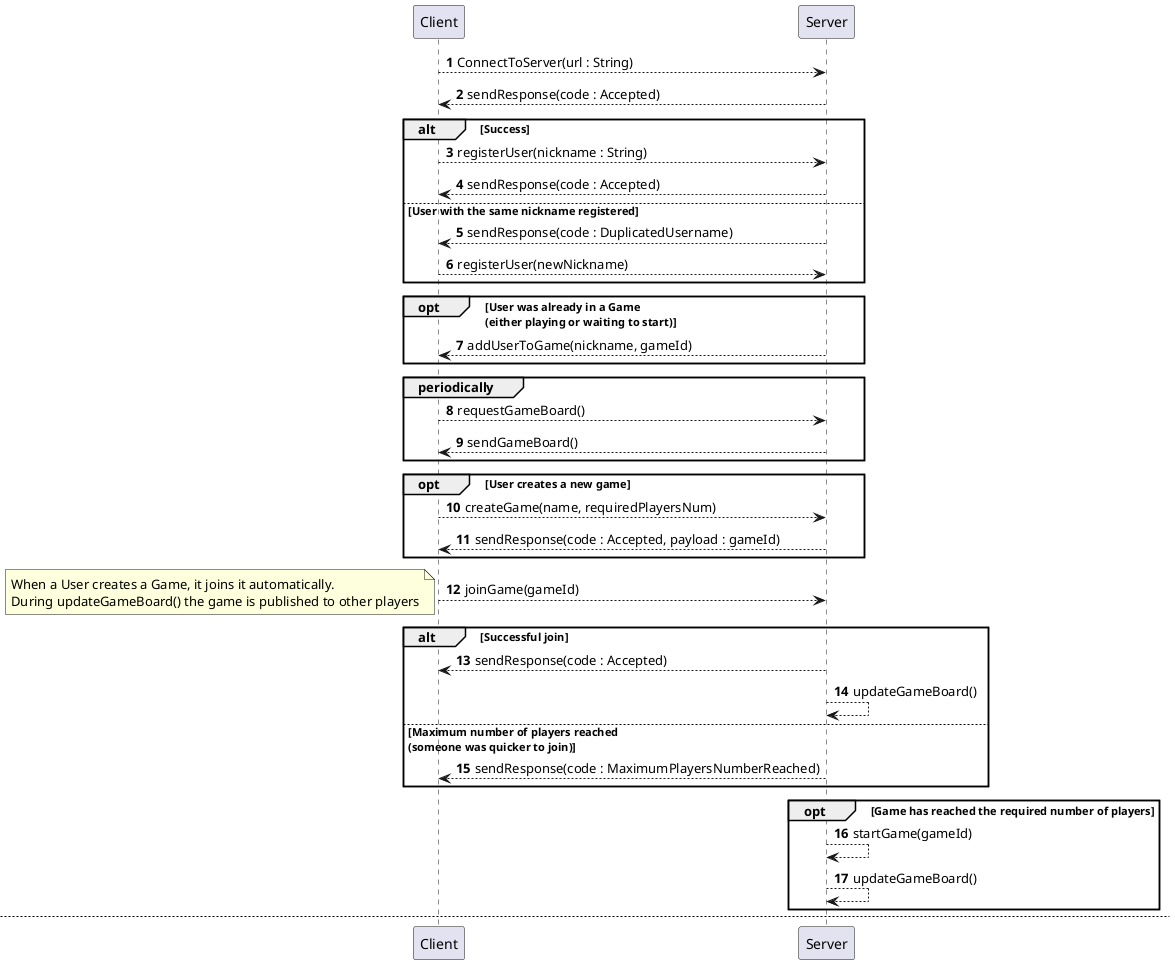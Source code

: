 @startuml
'https://plantuml.com/sequence-diagram

autonumber

Client --> Server : ConnectToServer(url : String)
'Es. tcp://localhost:2048
Server --> Client : sendResponse(code : Accepted)

alt Success

    Client --> Server : registerUser(nickname : String)
    Server --> Client : sendResponse(code : Accepted)

else User with the same nickname registered
    Server --> Client : sendResponse(code : DuplicatedUsername)
    Client --> Server : registerUser(newNickname)
end

opt User was already in a Game \n(either playing or waiting to start)
    Server --> Client : addUserToGame(nickname, gameId)
end

group periodically
    Client --> Server : requestGameBoard()
    Server --> Client : sendGameBoard()
end

opt User creates a new game
    Client --> Server : createGame(name, requiredPlayersNum)
    Server --> Client : sendResponse(code : Accepted, payload : gameId)

end
Client --> Server : joinGame(gameId)
note bottom: When a User creates a Game, it joins it automatically. \nDuring updateGameBoard() the game is published to other players

alt Successful join
    Server --> Client : sendResponse(code : Accepted)
    Server --> Server : updateGameBoard()
else Maximum number of players reached \n(someone was quicker to join)
    Server --> Client : sendResponse(code : MaximumPlayersNumberReached)
end

opt Game has reached the required number of players
    Server --> Server : startGame(gameId)
    Server --> Server : updateGameBoard()
end

newpage





@enduml